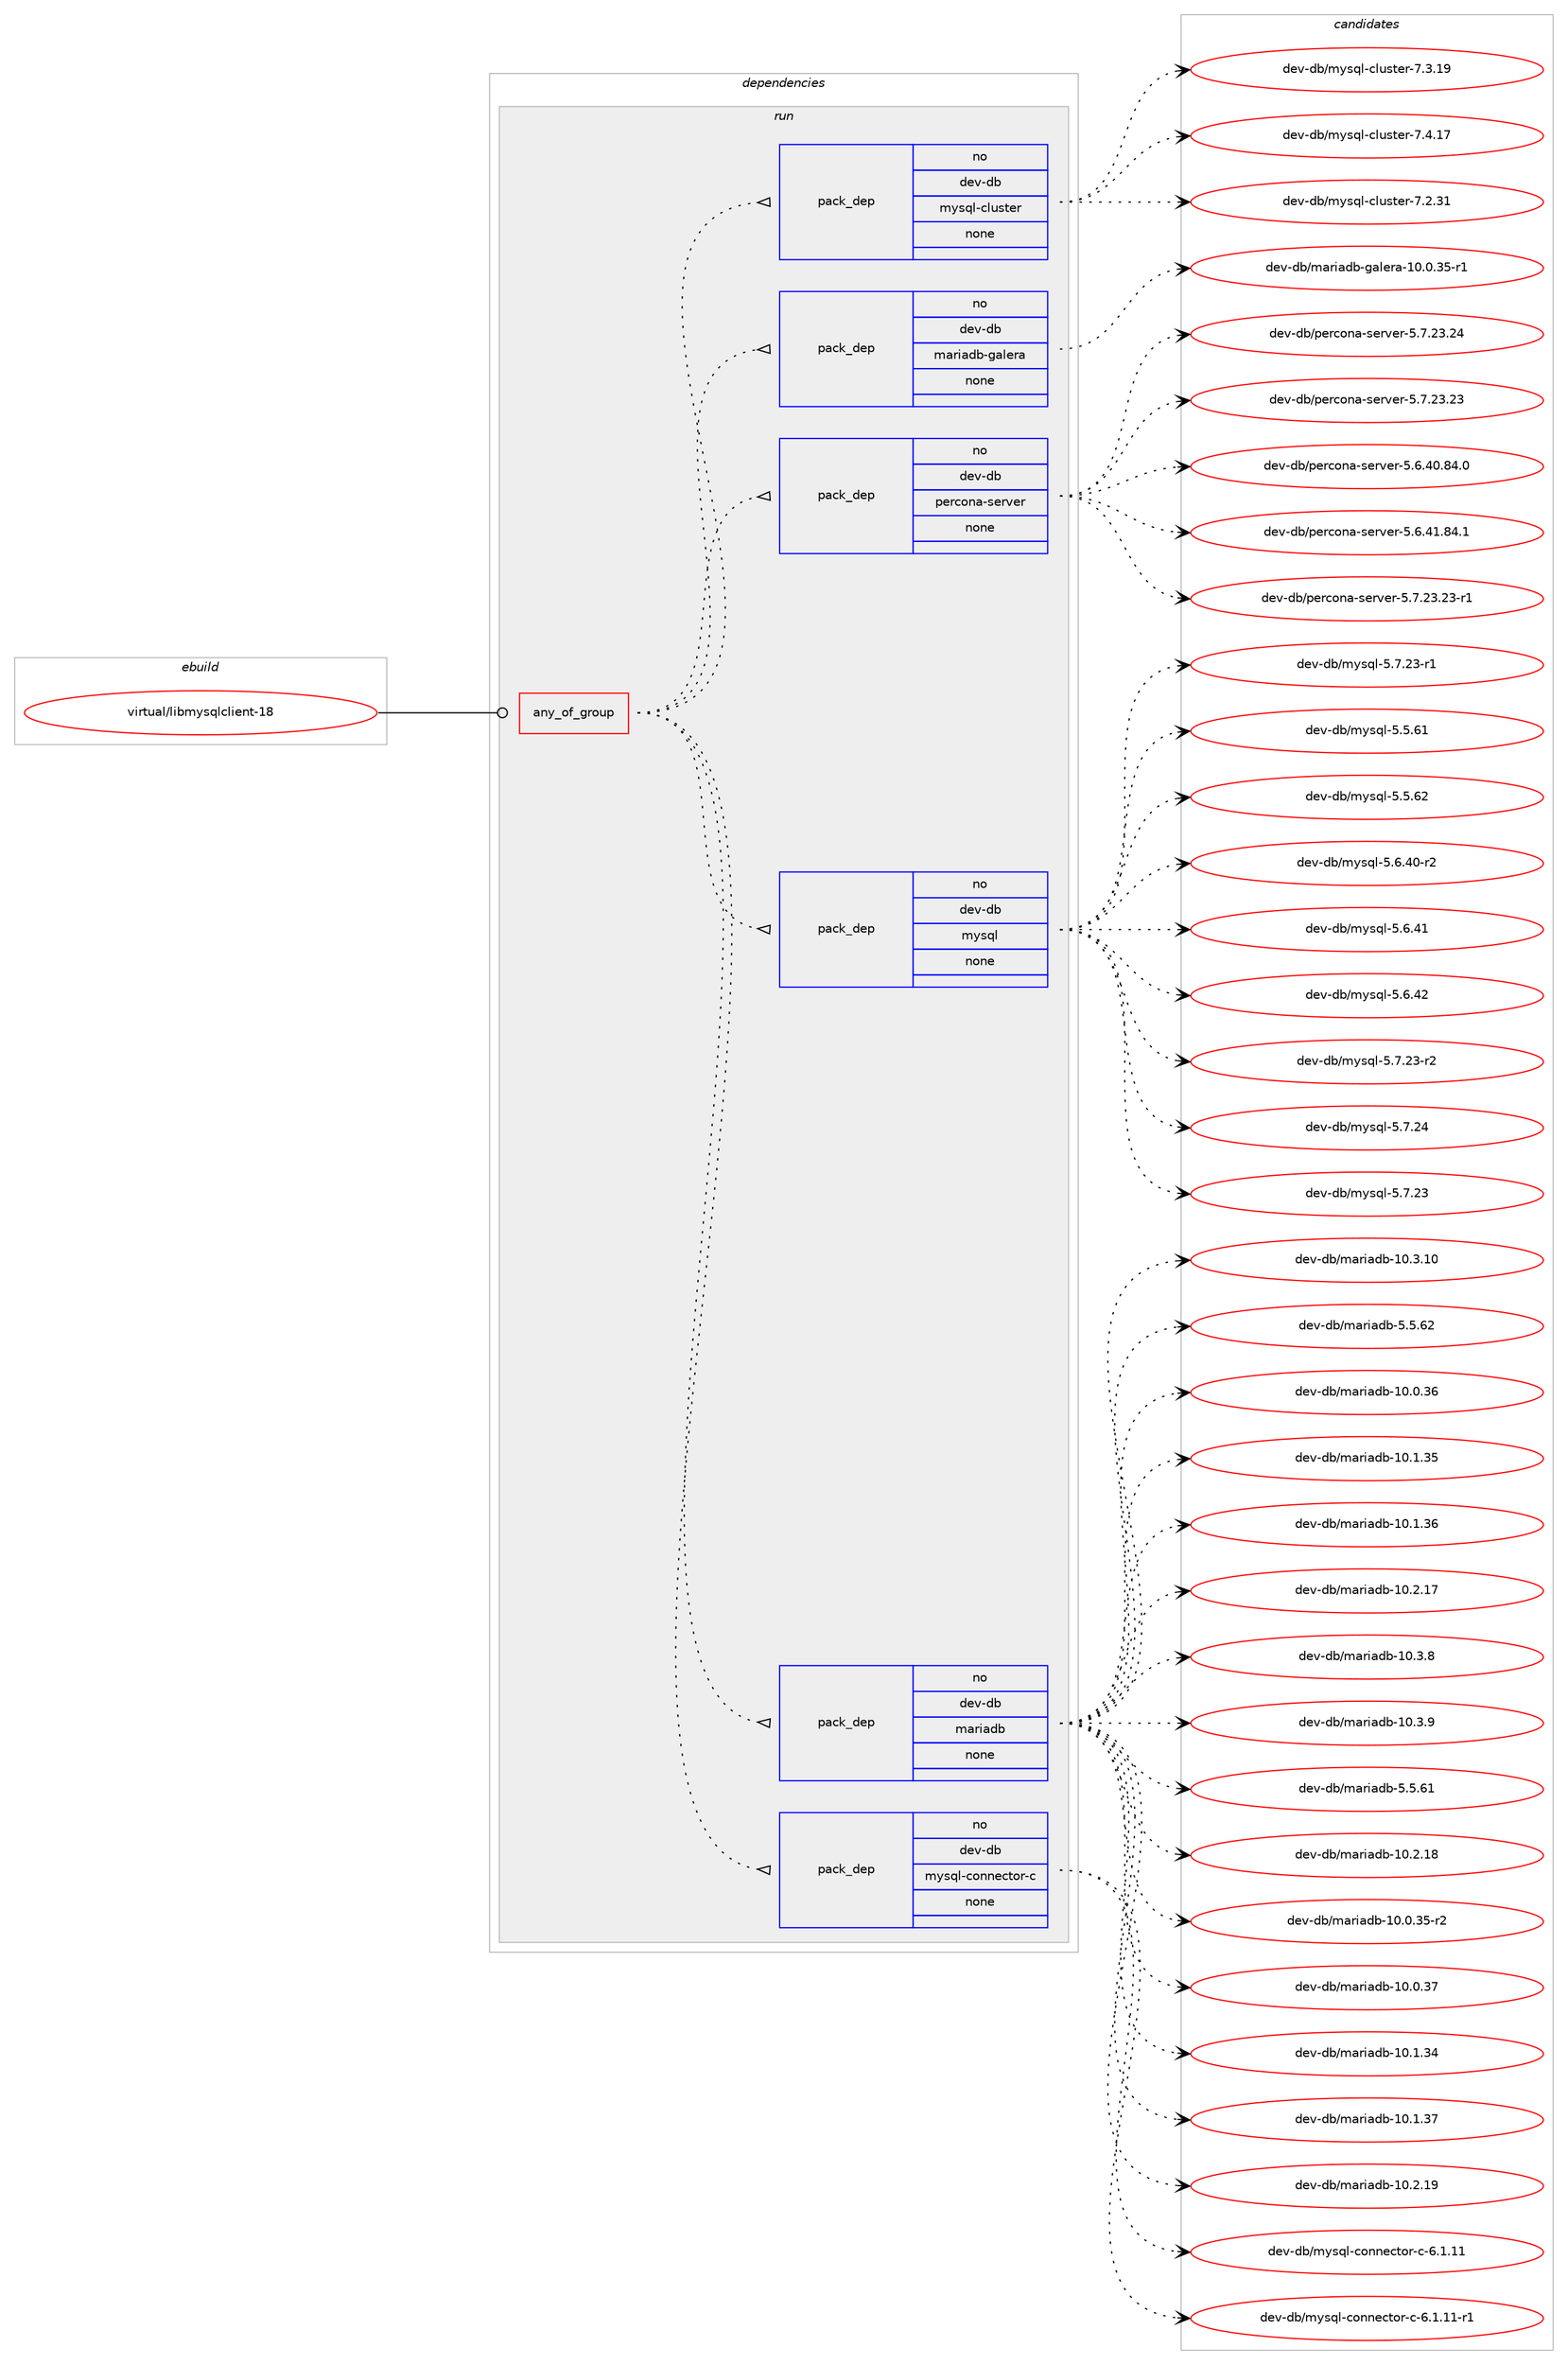 digraph prolog {

# *************
# Graph options
# *************

newrank=true;
concentrate=true;
compound=true;
graph [rankdir=LR,fontname=Helvetica,fontsize=10,ranksep=1.5];#, ranksep=2.5, nodesep=0.2];
edge  [arrowhead=vee];
node  [fontname=Helvetica,fontsize=10];

# **********
# The ebuild
# **********

subgraph cluster_leftcol {
color=gray;
rank=same;
label=<<i>ebuild</i>>;
id [label="virtual/libmysqlclient-18", color=red, width=4, href="../virtual/libmysqlclient-18.svg"];
}

# ****************
# The dependencies
# ****************

subgraph cluster_midcol {
color=gray;
label=<<i>dependencies</i>>;
subgraph cluster_compile {
fillcolor="#eeeeee";
style=filled;
label=<<i>compile</i>>;
}
subgraph cluster_compileandrun {
fillcolor="#eeeeee";
style=filled;
label=<<i>compile and run</i>>;
}
subgraph cluster_run {
fillcolor="#eeeeee";
style=filled;
label=<<i>run</i>>;
subgraph any183 {
dependency7925 [label=<<TABLE BORDER="0" CELLBORDER="1" CELLSPACING="0" CELLPADDING="4"><TR><TD CELLPADDING="10">any_of_group</TD></TR></TABLE>>, shape=none, color=red];subgraph pack6389 {
dependency7926 [label=<<TABLE BORDER="0" CELLBORDER="1" CELLSPACING="0" CELLPADDING="4" WIDTH="220"><TR><TD ROWSPAN="6" CELLPADDING="30">pack_dep</TD></TR><TR><TD WIDTH="110">no</TD></TR><TR><TD>dev-db</TD></TR><TR><TD>mysql-connector-c</TD></TR><TR><TD>none</TD></TR><TR><TD></TD></TR></TABLE>>, shape=none, color=blue];
}
dependency7925:e -> dependency7926:w [weight=20,style="dotted",arrowhead="oinv"];
subgraph pack6390 {
dependency7927 [label=<<TABLE BORDER="0" CELLBORDER="1" CELLSPACING="0" CELLPADDING="4" WIDTH="220"><TR><TD ROWSPAN="6" CELLPADDING="30">pack_dep</TD></TR><TR><TD WIDTH="110">no</TD></TR><TR><TD>dev-db</TD></TR><TR><TD>mariadb</TD></TR><TR><TD>none</TD></TR><TR><TD></TD></TR></TABLE>>, shape=none, color=blue];
}
dependency7925:e -> dependency7927:w [weight=20,style="dotted",arrowhead="oinv"];
subgraph pack6391 {
dependency7928 [label=<<TABLE BORDER="0" CELLBORDER="1" CELLSPACING="0" CELLPADDING="4" WIDTH="220"><TR><TD ROWSPAN="6" CELLPADDING="30">pack_dep</TD></TR><TR><TD WIDTH="110">no</TD></TR><TR><TD>dev-db</TD></TR><TR><TD>mysql</TD></TR><TR><TD>none</TD></TR><TR><TD></TD></TR></TABLE>>, shape=none, color=blue];
}
dependency7925:e -> dependency7928:w [weight=20,style="dotted",arrowhead="oinv"];
subgraph pack6392 {
dependency7929 [label=<<TABLE BORDER="0" CELLBORDER="1" CELLSPACING="0" CELLPADDING="4" WIDTH="220"><TR><TD ROWSPAN="6" CELLPADDING="30">pack_dep</TD></TR><TR><TD WIDTH="110">no</TD></TR><TR><TD>dev-db</TD></TR><TR><TD>percona-server</TD></TR><TR><TD>none</TD></TR><TR><TD></TD></TR></TABLE>>, shape=none, color=blue];
}
dependency7925:e -> dependency7929:w [weight=20,style="dotted",arrowhead="oinv"];
subgraph pack6393 {
dependency7930 [label=<<TABLE BORDER="0" CELLBORDER="1" CELLSPACING="0" CELLPADDING="4" WIDTH="220"><TR><TD ROWSPAN="6" CELLPADDING="30">pack_dep</TD></TR><TR><TD WIDTH="110">no</TD></TR><TR><TD>dev-db</TD></TR><TR><TD>mariadb-galera</TD></TR><TR><TD>none</TD></TR><TR><TD></TD></TR></TABLE>>, shape=none, color=blue];
}
dependency7925:e -> dependency7930:w [weight=20,style="dotted",arrowhead="oinv"];
subgraph pack6394 {
dependency7931 [label=<<TABLE BORDER="0" CELLBORDER="1" CELLSPACING="0" CELLPADDING="4" WIDTH="220"><TR><TD ROWSPAN="6" CELLPADDING="30">pack_dep</TD></TR><TR><TD WIDTH="110">no</TD></TR><TR><TD>dev-db</TD></TR><TR><TD>mysql-cluster</TD></TR><TR><TD>none</TD></TR><TR><TD></TD></TR></TABLE>>, shape=none, color=blue];
}
dependency7925:e -> dependency7931:w [weight=20,style="dotted",arrowhead="oinv"];
}
id:e -> dependency7925:w [weight=20,style="solid",arrowhead="odot"];
}
}

# **************
# The candidates
# **************

subgraph cluster_choices {
rank=same;
color=gray;
label=<<i>candidates</i>>;

subgraph choice6389 {
color=black;
nodesep=1;
choice100101118451009847109121115113108459911111011010199116111114459945544649464949 [label="dev-db/mysql-connector-c-6.1.11", color=red, width=4,href="../dev-db/mysql-connector-c-6.1.11.svg"];
choice1001011184510098471091211151131084599111110110101991161111144599455446494649494511449 [label="dev-db/mysql-connector-c-6.1.11-r1", color=red, width=4,href="../dev-db/mysql-connector-c-6.1.11-r1.svg"];
dependency7926:e -> choice100101118451009847109121115113108459911111011010199116111114459945544649464949:w [style=dotted,weight="100"];
dependency7926:e -> choice1001011184510098471091211151131084599111110110101991161111144599455446494649494511449:w [style=dotted,weight="100"];
}
subgraph choice6390 {
color=black;
nodesep=1;
choice1001011184510098471099711410597100984549484648465154 [label="dev-db/mariadb-10.0.36", color=red, width=4,href="../dev-db/mariadb-10.0.36.svg"];
choice1001011184510098471099711410597100984549484649465153 [label="dev-db/mariadb-10.1.35", color=red, width=4,href="../dev-db/mariadb-10.1.35.svg"];
choice1001011184510098471099711410597100984549484649465154 [label="dev-db/mariadb-10.1.36", color=red, width=4,href="../dev-db/mariadb-10.1.36.svg"];
choice1001011184510098471099711410597100984549484650464955 [label="dev-db/mariadb-10.2.17", color=red, width=4,href="../dev-db/mariadb-10.2.17.svg"];
choice10010111845100984710997114105971009845494846514656 [label="dev-db/mariadb-10.3.8", color=red, width=4,href="../dev-db/mariadb-10.3.8.svg"];
choice10010111845100984710997114105971009845494846514657 [label="dev-db/mariadb-10.3.9", color=red, width=4,href="../dev-db/mariadb-10.3.9.svg"];
choice10010111845100984710997114105971009845534653465449 [label="dev-db/mariadb-5.5.61", color=red, width=4,href="../dev-db/mariadb-5.5.61.svg"];
choice1001011184510098471099711410597100984549484650464956 [label="dev-db/mariadb-10.2.18", color=red, width=4,href="../dev-db/mariadb-10.2.18.svg"];
choice10010111845100984710997114105971009845494846484651534511450 [label="dev-db/mariadb-10.0.35-r2", color=red, width=4,href="../dev-db/mariadb-10.0.35-r2.svg"];
choice1001011184510098471099711410597100984549484648465155 [label="dev-db/mariadb-10.0.37", color=red, width=4,href="../dev-db/mariadb-10.0.37.svg"];
choice1001011184510098471099711410597100984549484649465152 [label="dev-db/mariadb-10.1.34", color=red, width=4,href="../dev-db/mariadb-10.1.34.svg"];
choice1001011184510098471099711410597100984549484649465155 [label="dev-db/mariadb-10.1.37", color=red, width=4,href="../dev-db/mariadb-10.1.37.svg"];
choice1001011184510098471099711410597100984549484650464957 [label="dev-db/mariadb-10.2.19", color=red, width=4,href="../dev-db/mariadb-10.2.19.svg"];
choice1001011184510098471099711410597100984549484651464948 [label="dev-db/mariadb-10.3.10", color=red, width=4,href="../dev-db/mariadb-10.3.10.svg"];
choice10010111845100984710997114105971009845534653465450 [label="dev-db/mariadb-5.5.62", color=red, width=4,href="../dev-db/mariadb-5.5.62.svg"];
dependency7927:e -> choice1001011184510098471099711410597100984549484648465154:w [style=dotted,weight="100"];
dependency7927:e -> choice1001011184510098471099711410597100984549484649465153:w [style=dotted,weight="100"];
dependency7927:e -> choice1001011184510098471099711410597100984549484649465154:w [style=dotted,weight="100"];
dependency7927:e -> choice1001011184510098471099711410597100984549484650464955:w [style=dotted,weight="100"];
dependency7927:e -> choice10010111845100984710997114105971009845494846514656:w [style=dotted,weight="100"];
dependency7927:e -> choice10010111845100984710997114105971009845494846514657:w [style=dotted,weight="100"];
dependency7927:e -> choice10010111845100984710997114105971009845534653465449:w [style=dotted,weight="100"];
dependency7927:e -> choice1001011184510098471099711410597100984549484650464956:w [style=dotted,weight="100"];
dependency7927:e -> choice10010111845100984710997114105971009845494846484651534511450:w [style=dotted,weight="100"];
dependency7927:e -> choice1001011184510098471099711410597100984549484648465155:w [style=dotted,weight="100"];
dependency7927:e -> choice1001011184510098471099711410597100984549484649465152:w [style=dotted,weight="100"];
dependency7927:e -> choice1001011184510098471099711410597100984549484649465155:w [style=dotted,weight="100"];
dependency7927:e -> choice1001011184510098471099711410597100984549484650464957:w [style=dotted,weight="100"];
dependency7927:e -> choice1001011184510098471099711410597100984549484651464948:w [style=dotted,weight="100"];
dependency7927:e -> choice10010111845100984710997114105971009845534653465450:w [style=dotted,weight="100"];
}
subgraph choice6391 {
color=black;
nodesep=1;
choice10010111845100984710912111511310845534655465051 [label="dev-db/mysql-5.7.23", color=red, width=4,href="../dev-db/mysql-5.7.23.svg"];
choice100101118451009847109121115113108455346554650514511449 [label="dev-db/mysql-5.7.23-r1", color=red, width=4,href="../dev-db/mysql-5.7.23-r1.svg"];
choice10010111845100984710912111511310845534653465449 [label="dev-db/mysql-5.5.61", color=red, width=4,href="../dev-db/mysql-5.5.61.svg"];
choice10010111845100984710912111511310845534653465450 [label="dev-db/mysql-5.5.62", color=red, width=4,href="../dev-db/mysql-5.5.62.svg"];
choice100101118451009847109121115113108455346544652484511450 [label="dev-db/mysql-5.6.40-r2", color=red, width=4,href="../dev-db/mysql-5.6.40-r2.svg"];
choice10010111845100984710912111511310845534654465249 [label="dev-db/mysql-5.6.41", color=red, width=4,href="../dev-db/mysql-5.6.41.svg"];
choice10010111845100984710912111511310845534654465250 [label="dev-db/mysql-5.6.42", color=red, width=4,href="../dev-db/mysql-5.6.42.svg"];
choice100101118451009847109121115113108455346554650514511450 [label="dev-db/mysql-5.7.23-r2", color=red, width=4,href="../dev-db/mysql-5.7.23-r2.svg"];
choice10010111845100984710912111511310845534655465052 [label="dev-db/mysql-5.7.24", color=red, width=4,href="../dev-db/mysql-5.7.24.svg"];
dependency7928:e -> choice10010111845100984710912111511310845534655465051:w [style=dotted,weight="100"];
dependency7928:e -> choice100101118451009847109121115113108455346554650514511449:w [style=dotted,weight="100"];
dependency7928:e -> choice10010111845100984710912111511310845534653465449:w [style=dotted,weight="100"];
dependency7928:e -> choice10010111845100984710912111511310845534653465450:w [style=dotted,weight="100"];
dependency7928:e -> choice100101118451009847109121115113108455346544652484511450:w [style=dotted,weight="100"];
dependency7928:e -> choice10010111845100984710912111511310845534654465249:w [style=dotted,weight="100"];
dependency7928:e -> choice10010111845100984710912111511310845534654465250:w [style=dotted,weight="100"];
dependency7928:e -> choice100101118451009847109121115113108455346554650514511450:w [style=dotted,weight="100"];
dependency7928:e -> choice10010111845100984710912111511310845534655465052:w [style=dotted,weight="100"];
}
subgraph choice6392 {
color=black;
nodesep=1;
choice10010111845100984711210111499111110974511510111411810111445534655465051465051 [label="dev-db/percona-server-5.7.23.23", color=red, width=4,href="../dev-db/percona-server-5.7.23.23.svg"];
choice100101118451009847112101114991111109745115101114118101114455346544652484656524648 [label="dev-db/percona-server-5.6.40.84.0", color=red, width=4,href="../dev-db/percona-server-5.6.40.84.0.svg"];
choice100101118451009847112101114991111109745115101114118101114455346544652494656524649 [label="dev-db/percona-server-5.6.41.84.1", color=red, width=4,href="../dev-db/percona-server-5.6.41.84.1.svg"];
choice100101118451009847112101114991111109745115101114118101114455346554650514650514511449 [label="dev-db/percona-server-5.7.23.23-r1", color=red, width=4,href="../dev-db/percona-server-5.7.23.23-r1.svg"];
choice10010111845100984711210111499111110974511510111411810111445534655465051465052 [label="dev-db/percona-server-5.7.23.24", color=red, width=4,href="../dev-db/percona-server-5.7.23.24.svg"];
dependency7929:e -> choice10010111845100984711210111499111110974511510111411810111445534655465051465051:w [style=dotted,weight="100"];
dependency7929:e -> choice100101118451009847112101114991111109745115101114118101114455346544652484656524648:w [style=dotted,weight="100"];
dependency7929:e -> choice100101118451009847112101114991111109745115101114118101114455346544652494656524649:w [style=dotted,weight="100"];
dependency7929:e -> choice100101118451009847112101114991111109745115101114118101114455346554650514650514511449:w [style=dotted,weight="100"];
dependency7929:e -> choice10010111845100984711210111499111110974511510111411810111445534655465051465052:w [style=dotted,weight="100"];
}
subgraph choice6393 {
color=black;
nodesep=1;
choice10010111845100984710997114105971009845103971081011149745494846484651534511449 [label="dev-db/mariadb-galera-10.0.35-r1", color=red, width=4,href="../dev-db/mariadb-galera-10.0.35-r1.svg"];
dependency7930:e -> choice10010111845100984710997114105971009845103971081011149745494846484651534511449:w [style=dotted,weight="100"];
}
subgraph choice6394 {
color=black;
nodesep=1;
choice100101118451009847109121115113108459910811711511610111445554650465149 [label="dev-db/mysql-cluster-7.2.31", color=red, width=4,href="../dev-db/mysql-cluster-7.2.31.svg"];
choice100101118451009847109121115113108459910811711511610111445554651464957 [label="dev-db/mysql-cluster-7.3.19", color=red, width=4,href="../dev-db/mysql-cluster-7.3.19.svg"];
choice100101118451009847109121115113108459910811711511610111445554652464955 [label="dev-db/mysql-cluster-7.4.17", color=red, width=4,href="../dev-db/mysql-cluster-7.4.17.svg"];
dependency7931:e -> choice100101118451009847109121115113108459910811711511610111445554650465149:w [style=dotted,weight="100"];
dependency7931:e -> choice100101118451009847109121115113108459910811711511610111445554651464957:w [style=dotted,weight="100"];
dependency7931:e -> choice100101118451009847109121115113108459910811711511610111445554652464955:w [style=dotted,weight="100"];
}
}

}
